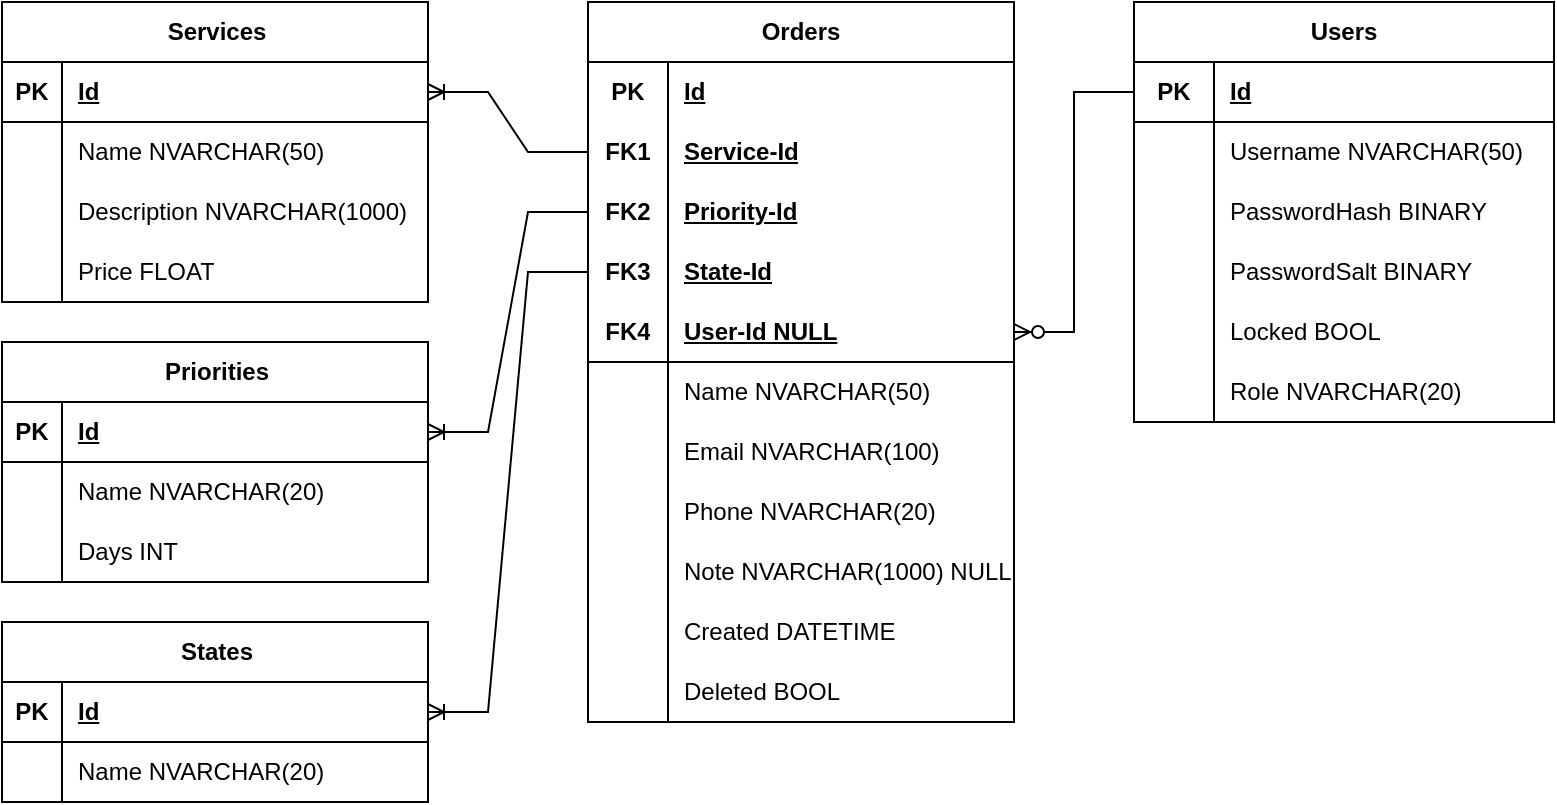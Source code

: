 <mxfile version="22.1.1" type="device">
  <diagram name="Seite-1" id="TbXML1dqZg5pJQoN-T20">
    <mxGraphModel dx="1034" dy="737" grid="1" gridSize="10" guides="1" tooltips="1" connect="1" arrows="1" fold="1" page="1" pageScale="1" pageWidth="827" pageHeight="1169" math="0" shadow="0">
      <root>
        <mxCell id="0" />
        <mxCell id="1" parent="0" />
        <mxCell id="iOzR3t7tupFfF168-yW1-1" value="Services" style="shape=table;startSize=30;container=1;collapsible=1;childLayout=tableLayout;fixedRows=1;rowLines=0;fontStyle=1;align=center;resizeLast=1;html=1;" parent="1" vertex="1">
          <mxGeometry x="27" y="80" width="213" height="150" as="geometry" />
        </mxCell>
        <mxCell id="iOzR3t7tupFfF168-yW1-2" value="" style="shape=tableRow;horizontal=0;startSize=0;swimlaneHead=0;swimlaneBody=0;fillColor=none;collapsible=0;dropTarget=0;points=[[0,0.5],[1,0.5]];portConstraint=eastwest;top=0;left=0;right=0;bottom=1;" parent="iOzR3t7tupFfF168-yW1-1" vertex="1">
          <mxGeometry y="30" width="213" height="30" as="geometry" />
        </mxCell>
        <mxCell id="iOzR3t7tupFfF168-yW1-3" value="PK" style="shape=partialRectangle;connectable=0;fillColor=none;top=0;left=0;bottom=0;right=0;fontStyle=1;overflow=hidden;whiteSpace=wrap;html=1;" parent="iOzR3t7tupFfF168-yW1-2" vertex="1">
          <mxGeometry width="30" height="30" as="geometry">
            <mxRectangle width="30" height="30" as="alternateBounds" />
          </mxGeometry>
        </mxCell>
        <mxCell id="iOzR3t7tupFfF168-yW1-4" value="Id" style="shape=partialRectangle;connectable=0;fillColor=none;top=0;left=0;bottom=0;right=0;align=left;spacingLeft=6;fontStyle=5;overflow=hidden;whiteSpace=wrap;html=1;" parent="iOzR3t7tupFfF168-yW1-2" vertex="1">
          <mxGeometry x="30" width="183" height="30" as="geometry">
            <mxRectangle width="183" height="30" as="alternateBounds" />
          </mxGeometry>
        </mxCell>
        <mxCell id="iOzR3t7tupFfF168-yW1-5" value="" style="shape=tableRow;horizontal=0;startSize=0;swimlaneHead=0;swimlaneBody=0;fillColor=none;collapsible=0;dropTarget=0;points=[[0,0.5],[1,0.5]];portConstraint=eastwest;top=0;left=0;right=0;bottom=0;" parent="iOzR3t7tupFfF168-yW1-1" vertex="1">
          <mxGeometry y="60" width="213" height="30" as="geometry" />
        </mxCell>
        <mxCell id="iOzR3t7tupFfF168-yW1-6" value="" style="shape=partialRectangle;connectable=0;fillColor=none;top=0;left=0;bottom=0;right=0;editable=1;overflow=hidden;whiteSpace=wrap;html=1;" parent="iOzR3t7tupFfF168-yW1-5" vertex="1">
          <mxGeometry width="30" height="30" as="geometry">
            <mxRectangle width="30" height="30" as="alternateBounds" />
          </mxGeometry>
        </mxCell>
        <mxCell id="iOzR3t7tupFfF168-yW1-7" value="Name NVARCHAR(50)" style="shape=partialRectangle;connectable=0;fillColor=none;top=0;left=0;bottom=0;right=0;align=left;spacingLeft=6;overflow=hidden;whiteSpace=wrap;html=1;" parent="iOzR3t7tupFfF168-yW1-5" vertex="1">
          <mxGeometry x="30" width="183" height="30" as="geometry">
            <mxRectangle width="183" height="30" as="alternateBounds" />
          </mxGeometry>
        </mxCell>
        <mxCell id="iOzR3t7tupFfF168-yW1-8" value="" style="shape=tableRow;horizontal=0;startSize=0;swimlaneHead=0;swimlaneBody=0;fillColor=none;collapsible=0;dropTarget=0;points=[[0,0.5],[1,0.5]];portConstraint=eastwest;top=0;left=0;right=0;bottom=0;" parent="iOzR3t7tupFfF168-yW1-1" vertex="1">
          <mxGeometry y="90" width="213" height="30" as="geometry" />
        </mxCell>
        <mxCell id="iOzR3t7tupFfF168-yW1-9" value="" style="shape=partialRectangle;connectable=0;fillColor=none;top=0;left=0;bottom=0;right=0;editable=1;overflow=hidden;whiteSpace=wrap;html=1;" parent="iOzR3t7tupFfF168-yW1-8" vertex="1">
          <mxGeometry width="30" height="30" as="geometry">
            <mxRectangle width="30" height="30" as="alternateBounds" />
          </mxGeometry>
        </mxCell>
        <mxCell id="iOzR3t7tupFfF168-yW1-10" value="Description NVARCHAR(1000)" style="shape=partialRectangle;connectable=0;fillColor=none;top=0;left=0;bottom=0;right=0;align=left;spacingLeft=6;overflow=hidden;whiteSpace=wrap;html=1;" parent="iOzR3t7tupFfF168-yW1-8" vertex="1">
          <mxGeometry x="30" width="183" height="30" as="geometry">
            <mxRectangle width="183" height="30" as="alternateBounds" />
          </mxGeometry>
        </mxCell>
        <mxCell id="iOzR3t7tupFfF168-yW1-11" value="" style="shape=tableRow;horizontal=0;startSize=0;swimlaneHead=0;swimlaneBody=0;fillColor=none;collapsible=0;dropTarget=0;points=[[0,0.5],[1,0.5]];portConstraint=eastwest;top=0;left=0;right=0;bottom=0;" parent="iOzR3t7tupFfF168-yW1-1" vertex="1">
          <mxGeometry y="120" width="213" height="30" as="geometry" />
        </mxCell>
        <mxCell id="iOzR3t7tupFfF168-yW1-12" value="" style="shape=partialRectangle;connectable=0;fillColor=none;top=0;left=0;bottom=0;right=0;editable=1;overflow=hidden;whiteSpace=wrap;html=1;" parent="iOzR3t7tupFfF168-yW1-11" vertex="1">
          <mxGeometry width="30" height="30" as="geometry">
            <mxRectangle width="30" height="30" as="alternateBounds" />
          </mxGeometry>
        </mxCell>
        <mxCell id="iOzR3t7tupFfF168-yW1-13" value="Price FLOAT" style="shape=partialRectangle;connectable=0;fillColor=none;top=0;left=0;bottom=0;right=0;align=left;spacingLeft=6;overflow=hidden;whiteSpace=wrap;html=1;" parent="iOzR3t7tupFfF168-yW1-11" vertex="1">
          <mxGeometry x="30" width="183" height="30" as="geometry">
            <mxRectangle width="183" height="30" as="alternateBounds" />
          </mxGeometry>
        </mxCell>
        <mxCell id="iOzR3t7tupFfF168-yW1-17" value="Users" style="shape=table;startSize=30;container=1;collapsible=1;childLayout=tableLayout;fixedRows=1;rowLines=0;fontStyle=1;align=center;resizeLast=1;html=1;whiteSpace=wrap;" parent="1" vertex="1">
          <mxGeometry x="593" y="80" width="210" height="210" as="geometry" />
        </mxCell>
        <mxCell id="iOzR3t7tupFfF168-yW1-18" value="" style="shape=tableRow;horizontal=0;startSize=0;swimlaneHead=0;swimlaneBody=0;fillColor=none;collapsible=0;dropTarget=0;points=[[0,0.5],[1,0.5]];portConstraint=eastwest;top=0;left=0;right=0;bottom=1;html=1;" parent="iOzR3t7tupFfF168-yW1-17" vertex="1">
          <mxGeometry y="30" width="210" height="30" as="geometry" />
        </mxCell>
        <mxCell id="iOzR3t7tupFfF168-yW1-19" value="PK" style="shape=partialRectangle;connectable=0;fillColor=none;top=0;left=0;bottom=0;right=0;fontStyle=1;overflow=hidden;html=1;whiteSpace=wrap;" parent="iOzR3t7tupFfF168-yW1-18" vertex="1">
          <mxGeometry width="40" height="30" as="geometry">
            <mxRectangle width="40" height="30" as="alternateBounds" />
          </mxGeometry>
        </mxCell>
        <mxCell id="iOzR3t7tupFfF168-yW1-20" value="Id" style="shape=partialRectangle;connectable=0;fillColor=none;top=0;left=0;bottom=0;right=0;align=left;spacingLeft=6;fontStyle=5;overflow=hidden;html=1;whiteSpace=wrap;" parent="iOzR3t7tupFfF168-yW1-18" vertex="1">
          <mxGeometry x="40" width="170" height="30" as="geometry">
            <mxRectangle width="170" height="30" as="alternateBounds" />
          </mxGeometry>
        </mxCell>
        <mxCell id="iOzR3t7tupFfF168-yW1-24" value="" style="shape=tableRow;horizontal=0;startSize=0;swimlaneHead=0;swimlaneBody=0;fillColor=none;collapsible=0;dropTarget=0;points=[[0,0.5],[1,0.5]];portConstraint=eastwest;top=0;left=0;right=0;bottom=0;html=1;" parent="iOzR3t7tupFfF168-yW1-17" vertex="1">
          <mxGeometry y="60" width="210" height="30" as="geometry" />
        </mxCell>
        <mxCell id="iOzR3t7tupFfF168-yW1-25" value="" style="shape=partialRectangle;connectable=0;fillColor=none;top=0;left=0;bottom=0;right=0;editable=1;overflow=hidden;html=1;whiteSpace=wrap;" parent="iOzR3t7tupFfF168-yW1-24" vertex="1">
          <mxGeometry width="40" height="30" as="geometry">
            <mxRectangle width="40" height="30" as="alternateBounds" />
          </mxGeometry>
        </mxCell>
        <mxCell id="iOzR3t7tupFfF168-yW1-26" value="Username NVARCHAR(50)" style="shape=partialRectangle;connectable=0;fillColor=none;top=0;left=0;bottom=0;right=0;align=left;spacingLeft=6;overflow=hidden;html=1;whiteSpace=wrap;" parent="iOzR3t7tupFfF168-yW1-24" vertex="1">
          <mxGeometry x="40" width="170" height="30" as="geometry">
            <mxRectangle width="170" height="30" as="alternateBounds" />
          </mxGeometry>
        </mxCell>
        <mxCell id="iOzR3t7tupFfF168-yW1-27" value="" style="shape=tableRow;horizontal=0;startSize=0;swimlaneHead=0;swimlaneBody=0;fillColor=none;collapsible=0;dropTarget=0;points=[[0,0.5],[1,0.5]];portConstraint=eastwest;top=0;left=0;right=0;bottom=0;html=1;" parent="iOzR3t7tupFfF168-yW1-17" vertex="1">
          <mxGeometry y="90" width="210" height="30" as="geometry" />
        </mxCell>
        <mxCell id="iOzR3t7tupFfF168-yW1-28" value="" style="shape=partialRectangle;connectable=0;fillColor=none;top=0;left=0;bottom=0;right=0;editable=1;overflow=hidden;html=1;whiteSpace=wrap;" parent="iOzR3t7tupFfF168-yW1-27" vertex="1">
          <mxGeometry width="40" height="30" as="geometry">
            <mxRectangle width="40" height="30" as="alternateBounds" />
          </mxGeometry>
        </mxCell>
        <mxCell id="iOzR3t7tupFfF168-yW1-29" value="PasswordHash BINARY" style="shape=partialRectangle;connectable=0;fillColor=none;top=0;left=0;bottom=0;right=0;align=left;spacingLeft=6;overflow=hidden;html=1;whiteSpace=wrap;" parent="iOzR3t7tupFfF168-yW1-27" vertex="1">
          <mxGeometry x="40" width="170" height="30" as="geometry">
            <mxRectangle width="170" height="30" as="alternateBounds" />
          </mxGeometry>
        </mxCell>
        <mxCell id="iOzR3t7tupFfF168-yW1-42" value="" style="shape=tableRow;horizontal=0;startSize=0;swimlaneHead=0;swimlaneBody=0;fillColor=none;collapsible=0;dropTarget=0;points=[[0,0.5],[1,0.5]];portConstraint=eastwest;top=0;left=0;right=0;bottom=0;html=1;" parent="iOzR3t7tupFfF168-yW1-17" vertex="1">
          <mxGeometry y="120" width="210" height="30" as="geometry" />
        </mxCell>
        <mxCell id="iOzR3t7tupFfF168-yW1-43" value="" style="shape=partialRectangle;connectable=0;fillColor=none;top=0;left=0;bottom=0;right=0;editable=1;overflow=hidden;html=1;whiteSpace=wrap;" parent="iOzR3t7tupFfF168-yW1-42" vertex="1">
          <mxGeometry width="40" height="30" as="geometry">
            <mxRectangle width="40" height="30" as="alternateBounds" />
          </mxGeometry>
        </mxCell>
        <mxCell id="iOzR3t7tupFfF168-yW1-44" value="PasswordSalt BINARY" style="shape=partialRectangle;connectable=0;fillColor=none;top=0;left=0;bottom=0;right=0;align=left;spacingLeft=6;overflow=hidden;html=1;whiteSpace=wrap;" parent="iOzR3t7tupFfF168-yW1-42" vertex="1">
          <mxGeometry x="40" width="170" height="30" as="geometry">
            <mxRectangle width="170" height="30" as="alternateBounds" />
          </mxGeometry>
        </mxCell>
        <mxCell id="ZA9vNMcKTcnikWTQaDSu-4" value="" style="shape=tableRow;horizontal=0;startSize=0;swimlaneHead=0;swimlaneBody=0;fillColor=none;collapsible=0;dropTarget=0;points=[[0,0.5],[1,0.5]];portConstraint=eastwest;top=0;left=0;right=0;bottom=0;html=1;" vertex="1" parent="iOzR3t7tupFfF168-yW1-17">
          <mxGeometry y="150" width="210" height="30" as="geometry" />
        </mxCell>
        <mxCell id="ZA9vNMcKTcnikWTQaDSu-5" value="" style="shape=partialRectangle;connectable=0;fillColor=none;top=0;left=0;bottom=0;right=0;editable=1;overflow=hidden;html=1;whiteSpace=wrap;" vertex="1" parent="ZA9vNMcKTcnikWTQaDSu-4">
          <mxGeometry width="40" height="30" as="geometry">
            <mxRectangle width="40" height="30" as="alternateBounds" />
          </mxGeometry>
        </mxCell>
        <mxCell id="ZA9vNMcKTcnikWTQaDSu-6" value="Locked BOOL" style="shape=partialRectangle;connectable=0;fillColor=none;top=0;left=0;bottom=0;right=0;align=left;spacingLeft=6;overflow=hidden;html=1;whiteSpace=wrap;" vertex="1" parent="ZA9vNMcKTcnikWTQaDSu-4">
          <mxGeometry x="40" width="170" height="30" as="geometry">
            <mxRectangle width="170" height="30" as="alternateBounds" />
          </mxGeometry>
        </mxCell>
        <mxCell id="ZA9vNMcKTcnikWTQaDSu-7" value="" style="shape=tableRow;horizontal=0;startSize=0;swimlaneHead=0;swimlaneBody=0;fillColor=none;collapsible=0;dropTarget=0;points=[[0,0.5],[1,0.5]];portConstraint=eastwest;top=0;left=0;right=0;bottom=0;html=1;" vertex="1" parent="iOzR3t7tupFfF168-yW1-17">
          <mxGeometry y="180" width="210" height="30" as="geometry" />
        </mxCell>
        <mxCell id="ZA9vNMcKTcnikWTQaDSu-8" value="" style="shape=partialRectangle;connectable=0;fillColor=none;top=0;left=0;bottom=0;right=0;editable=1;overflow=hidden;html=1;whiteSpace=wrap;" vertex="1" parent="ZA9vNMcKTcnikWTQaDSu-7">
          <mxGeometry width="40" height="30" as="geometry">
            <mxRectangle width="40" height="30" as="alternateBounds" />
          </mxGeometry>
        </mxCell>
        <mxCell id="ZA9vNMcKTcnikWTQaDSu-9" value="Role NVARCHAR(20)" style="shape=partialRectangle;connectable=0;fillColor=none;top=0;left=0;bottom=0;right=0;align=left;spacingLeft=6;overflow=hidden;html=1;whiteSpace=wrap;" vertex="1" parent="ZA9vNMcKTcnikWTQaDSu-7">
          <mxGeometry x="40" width="170" height="30" as="geometry">
            <mxRectangle width="170" height="30" as="alternateBounds" />
          </mxGeometry>
        </mxCell>
        <mxCell id="iOzR3t7tupFfF168-yW1-45" value="Orders" style="shape=table;startSize=30;container=1;collapsible=1;childLayout=tableLayout;fixedRows=1;rowLines=0;fontStyle=1;align=center;resizeLast=1;html=1;whiteSpace=wrap;" parent="1" vertex="1">
          <mxGeometry x="320" y="80" width="213" height="360" as="geometry" />
        </mxCell>
        <mxCell id="iOzR3t7tupFfF168-yW1-46" value="" style="shape=tableRow;horizontal=0;startSize=0;swimlaneHead=0;swimlaneBody=0;fillColor=none;collapsible=0;dropTarget=0;points=[[0,0.5],[1,0.5]];portConstraint=eastwest;top=0;left=0;right=0;bottom=0;html=1;" parent="iOzR3t7tupFfF168-yW1-45" vertex="1">
          <mxGeometry y="30" width="213" height="30" as="geometry" />
        </mxCell>
        <mxCell id="iOzR3t7tupFfF168-yW1-47" value="PK" style="shape=partialRectangle;connectable=0;fillColor=none;top=0;left=0;bottom=0;right=0;fontStyle=1;overflow=hidden;html=1;whiteSpace=wrap;" parent="iOzR3t7tupFfF168-yW1-46" vertex="1">
          <mxGeometry width="40" height="30" as="geometry">
            <mxRectangle width="40" height="30" as="alternateBounds" />
          </mxGeometry>
        </mxCell>
        <mxCell id="iOzR3t7tupFfF168-yW1-48" value="Id" style="shape=partialRectangle;connectable=0;fillColor=none;top=0;left=0;bottom=0;right=0;align=left;spacingLeft=6;fontStyle=5;overflow=hidden;html=1;whiteSpace=wrap;" parent="iOzR3t7tupFfF168-yW1-46" vertex="1">
          <mxGeometry x="40" width="173" height="30" as="geometry">
            <mxRectangle width="173" height="30" as="alternateBounds" />
          </mxGeometry>
        </mxCell>
        <mxCell id="iOzR3t7tupFfF168-yW1-49" value="" style="shape=tableRow;horizontal=0;startSize=0;swimlaneHead=0;swimlaneBody=0;fillColor=none;collapsible=0;dropTarget=0;points=[[0,0.5],[1,0.5]];portConstraint=eastwest;top=0;left=0;right=0;bottom=0;html=1;strokeColor=inherit;swimlaneLine=1;" parent="iOzR3t7tupFfF168-yW1-45" vertex="1">
          <mxGeometry y="60" width="213" height="30" as="geometry" />
        </mxCell>
        <mxCell id="iOzR3t7tupFfF168-yW1-50" value="FK1" style="shape=partialRectangle;connectable=0;fillColor=none;top=0;left=0;bottom=0;right=0;fontStyle=1;overflow=hidden;html=1;whiteSpace=wrap;" parent="iOzR3t7tupFfF168-yW1-49" vertex="1">
          <mxGeometry width="40" height="30" as="geometry">
            <mxRectangle width="40" height="30" as="alternateBounds" />
          </mxGeometry>
        </mxCell>
        <mxCell id="iOzR3t7tupFfF168-yW1-51" value="Service-Id" style="shape=partialRectangle;connectable=0;fillColor=none;top=0;left=0;bottom=0;right=0;align=left;spacingLeft=6;fontStyle=5;overflow=hidden;html=1;whiteSpace=wrap;strokeColor=inherit;" parent="iOzR3t7tupFfF168-yW1-49" vertex="1">
          <mxGeometry x="40" width="173" height="30" as="geometry">
            <mxRectangle width="173" height="30" as="alternateBounds" />
          </mxGeometry>
        </mxCell>
        <mxCell id="iOzR3t7tupFfF168-yW1-95" value="" style="shape=tableRow;horizontal=0;startSize=0;swimlaneHead=0;swimlaneBody=0;fillColor=none;collapsible=0;dropTarget=0;points=[[0,0.5],[1,0.5]];portConstraint=eastwest;top=0;left=0;right=0;bottom=0;html=1;strokeColor=inherit;swimlaneLine=1;" parent="iOzR3t7tupFfF168-yW1-45" vertex="1">
          <mxGeometry y="90" width="213" height="30" as="geometry" />
        </mxCell>
        <mxCell id="iOzR3t7tupFfF168-yW1-96" value="FK2" style="shape=partialRectangle;connectable=0;fillColor=none;top=0;left=0;bottom=0;right=0;fontStyle=1;overflow=hidden;html=1;whiteSpace=wrap;" parent="iOzR3t7tupFfF168-yW1-95" vertex="1">
          <mxGeometry width="40" height="30" as="geometry">
            <mxRectangle width="40" height="30" as="alternateBounds" />
          </mxGeometry>
        </mxCell>
        <mxCell id="iOzR3t7tupFfF168-yW1-97" value="Priority-Id" style="shape=partialRectangle;connectable=0;fillColor=none;top=0;left=0;bottom=0;right=0;align=left;spacingLeft=6;fontStyle=5;overflow=hidden;html=1;whiteSpace=wrap;strokeColor=inherit;" parent="iOzR3t7tupFfF168-yW1-95" vertex="1">
          <mxGeometry x="40" width="173" height="30" as="geometry">
            <mxRectangle width="173" height="30" as="alternateBounds" />
          </mxGeometry>
        </mxCell>
        <mxCell id="iOzR3t7tupFfF168-yW1-136" value="" style="shape=tableRow;horizontal=0;startSize=0;swimlaneHead=0;swimlaneBody=0;fillColor=none;collapsible=0;dropTarget=0;points=[[0,0.5],[1,0.5]];portConstraint=eastwest;top=0;left=0;right=0;bottom=0;html=1;strokeColor=inherit;swimlaneLine=1;" parent="iOzR3t7tupFfF168-yW1-45" vertex="1">
          <mxGeometry y="120" width="213" height="30" as="geometry" />
        </mxCell>
        <mxCell id="iOzR3t7tupFfF168-yW1-137" value="FK3" style="shape=partialRectangle;connectable=0;fillColor=none;top=0;left=0;bottom=0;right=0;fontStyle=1;overflow=hidden;html=1;whiteSpace=wrap;" parent="iOzR3t7tupFfF168-yW1-136" vertex="1">
          <mxGeometry width="40" height="30" as="geometry">
            <mxRectangle width="40" height="30" as="alternateBounds" />
          </mxGeometry>
        </mxCell>
        <mxCell id="iOzR3t7tupFfF168-yW1-138" value="State-Id" style="shape=partialRectangle;connectable=0;fillColor=none;top=0;left=0;bottom=0;right=0;align=left;spacingLeft=6;fontStyle=5;overflow=hidden;html=1;whiteSpace=wrap;strokeColor=inherit;" parent="iOzR3t7tupFfF168-yW1-136" vertex="1">
          <mxGeometry x="40" width="173" height="30" as="geometry">
            <mxRectangle width="173" height="30" as="alternateBounds" />
          </mxGeometry>
        </mxCell>
        <mxCell id="iOzR3t7tupFfF168-yW1-58" value="" style="shape=tableRow;horizontal=0;startSize=0;swimlaneHead=0;swimlaneBody=0;fillColor=none;collapsible=0;dropTarget=0;points=[[0,0.5],[1,0.5]];portConstraint=eastwest;top=0;left=0;right=0;bottom=1;html=1;" parent="iOzR3t7tupFfF168-yW1-45" vertex="1">
          <mxGeometry y="150" width="213" height="30" as="geometry" />
        </mxCell>
        <mxCell id="iOzR3t7tupFfF168-yW1-59" value="FK4" style="shape=partialRectangle;connectable=0;fillColor=none;top=0;left=0;bottom=0;right=0;fontStyle=1;overflow=hidden;html=1;whiteSpace=wrap;" parent="iOzR3t7tupFfF168-yW1-58" vertex="1">
          <mxGeometry width="40" height="30" as="geometry">
            <mxRectangle width="40" height="30" as="alternateBounds" />
          </mxGeometry>
        </mxCell>
        <mxCell id="iOzR3t7tupFfF168-yW1-60" value="User-Id NULL" style="shape=partialRectangle;connectable=0;fillColor=none;top=0;left=0;bottom=0;right=0;align=left;spacingLeft=6;fontStyle=5;overflow=hidden;html=1;whiteSpace=wrap;" parent="iOzR3t7tupFfF168-yW1-58" vertex="1">
          <mxGeometry x="40" width="173" height="30" as="geometry">
            <mxRectangle width="173" height="30" as="alternateBounds" />
          </mxGeometry>
        </mxCell>
        <mxCell id="iOzR3t7tupFfF168-yW1-52" value="" style="shape=tableRow;horizontal=0;startSize=0;swimlaneHead=0;swimlaneBody=0;fillColor=none;collapsible=0;dropTarget=0;points=[[0,0.5],[1,0.5]];portConstraint=eastwest;top=0;left=0;right=0;bottom=0;html=1;" parent="iOzR3t7tupFfF168-yW1-45" vertex="1">
          <mxGeometry y="180" width="213" height="30" as="geometry" />
        </mxCell>
        <mxCell id="iOzR3t7tupFfF168-yW1-53" value="" style="shape=partialRectangle;connectable=0;fillColor=none;top=0;left=0;bottom=0;right=0;editable=1;overflow=hidden;html=1;whiteSpace=wrap;" parent="iOzR3t7tupFfF168-yW1-52" vertex="1">
          <mxGeometry width="40" height="30" as="geometry">
            <mxRectangle width="40" height="30" as="alternateBounds" />
          </mxGeometry>
        </mxCell>
        <mxCell id="iOzR3t7tupFfF168-yW1-54" value="Name NVARCHAR(50)" style="shape=partialRectangle;connectable=0;fillColor=none;top=0;left=0;bottom=0;right=0;align=left;spacingLeft=6;overflow=hidden;html=1;whiteSpace=wrap;" parent="iOzR3t7tupFfF168-yW1-52" vertex="1">
          <mxGeometry x="40" width="173" height="30" as="geometry">
            <mxRectangle width="173" height="30" as="alternateBounds" />
          </mxGeometry>
        </mxCell>
        <mxCell id="iOzR3t7tupFfF168-yW1-55" value="" style="shape=tableRow;horizontal=0;startSize=0;swimlaneHead=0;swimlaneBody=0;fillColor=none;collapsible=0;dropTarget=0;points=[[0,0.5],[1,0.5]];portConstraint=eastwest;top=0;left=0;right=0;bottom=0;html=1;" parent="iOzR3t7tupFfF168-yW1-45" vertex="1">
          <mxGeometry y="210" width="213" height="30" as="geometry" />
        </mxCell>
        <mxCell id="iOzR3t7tupFfF168-yW1-56" value="" style="shape=partialRectangle;connectable=0;fillColor=none;top=0;left=0;bottom=0;right=0;editable=1;overflow=hidden;html=1;whiteSpace=wrap;" parent="iOzR3t7tupFfF168-yW1-55" vertex="1">
          <mxGeometry width="40" height="30" as="geometry">
            <mxRectangle width="40" height="30" as="alternateBounds" />
          </mxGeometry>
        </mxCell>
        <mxCell id="iOzR3t7tupFfF168-yW1-57" value="Email NVARCHAR(100)" style="shape=partialRectangle;connectable=0;fillColor=none;top=0;left=0;bottom=0;right=0;align=left;spacingLeft=6;overflow=hidden;html=1;whiteSpace=wrap;" parent="iOzR3t7tupFfF168-yW1-55" vertex="1">
          <mxGeometry x="40" width="173" height="30" as="geometry">
            <mxRectangle width="173" height="30" as="alternateBounds" />
          </mxGeometry>
        </mxCell>
        <mxCell id="iOzR3t7tupFfF168-yW1-61" value="" style="shape=tableRow;horizontal=0;startSize=0;swimlaneHead=0;swimlaneBody=0;fillColor=none;collapsible=0;dropTarget=0;points=[[0,0.5],[1,0.5]];portConstraint=eastwest;top=0;left=0;right=0;bottom=0;html=1;" parent="iOzR3t7tupFfF168-yW1-45" vertex="1">
          <mxGeometry y="240" width="213" height="30" as="geometry" />
        </mxCell>
        <mxCell id="iOzR3t7tupFfF168-yW1-62" value="" style="shape=partialRectangle;connectable=0;fillColor=none;top=0;left=0;bottom=0;right=0;editable=1;overflow=hidden;html=1;whiteSpace=wrap;" parent="iOzR3t7tupFfF168-yW1-61" vertex="1">
          <mxGeometry width="40" height="30" as="geometry">
            <mxRectangle width="40" height="30" as="alternateBounds" />
          </mxGeometry>
        </mxCell>
        <mxCell id="iOzR3t7tupFfF168-yW1-63" value="Phone NVARCHAR(20)" style="shape=partialRectangle;connectable=0;fillColor=none;top=0;left=0;bottom=0;right=0;align=left;spacingLeft=6;overflow=hidden;html=1;whiteSpace=wrap;" parent="iOzR3t7tupFfF168-yW1-61" vertex="1">
          <mxGeometry x="40" width="173" height="30" as="geometry">
            <mxRectangle width="173" height="30" as="alternateBounds" />
          </mxGeometry>
        </mxCell>
        <mxCell id="iOzR3t7tupFfF168-yW1-67" value="" style="shape=tableRow;horizontal=0;startSize=0;swimlaneHead=0;swimlaneBody=0;fillColor=none;collapsible=0;dropTarget=0;points=[[0,0.5],[1,0.5]];portConstraint=eastwest;top=0;left=0;right=0;bottom=0;html=1;" parent="iOzR3t7tupFfF168-yW1-45" vertex="1">
          <mxGeometry y="270" width="213" height="30" as="geometry" />
        </mxCell>
        <mxCell id="iOzR3t7tupFfF168-yW1-68" value="" style="shape=partialRectangle;connectable=0;fillColor=none;top=0;left=0;bottom=0;right=0;editable=1;overflow=hidden;html=1;whiteSpace=wrap;" parent="iOzR3t7tupFfF168-yW1-67" vertex="1">
          <mxGeometry width="40" height="30" as="geometry">
            <mxRectangle width="40" height="30" as="alternateBounds" />
          </mxGeometry>
        </mxCell>
        <mxCell id="iOzR3t7tupFfF168-yW1-69" value="Note NVARCHAR(1000)&amp;nbsp;NULL" style="shape=partialRectangle;connectable=0;fillColor=none;top=0;left=0;bottom=0;right=0;align=left;spacingLeft=6;overflow=hidden;html=1;whiteSpace=wrap;" parent="iOzR3t7tupFfF168-yW1-67" vertex="1">
          <mxGeometry x="40" width="173" height="30" as="geometry">
            <mxRectangle width="173" height="30" as="alternateBounds" />
          </mxGeometry>
        </mxCell>
        <mxCell id="iOzR3t7tupFfF168-yW1-76" value="" style="shape=tableRow;horizontal=0;startSize=0;swimlaneHead=0;swimlaneBody=0;fillColor=none;collapsible=0;dropTarget=0;points=[[0,0.5],[1,0.5]];portConstraint=eastwest;top=0;left=0;right=0;bottom=0;html=1;" parent="iOzR3t7tupFfF168-yW1-45" vertex="1">
          <mxGeometry y="300" width="213" height="30" as="geometry" />
        </mxCell>
        <mxCell id="iOzR3t7tupFfF168-yW1-77" value="" style="shape=partialRectangle;connectable=0;fillColor=none;top=0;left=0;bottom=0;right=0;editable=1;overflow=hidden;html=1;whiteSpace=wrap;" parent="iOzR3t7tupFfF168-yW1-76" vertex="1">
          <mxGeometry width="40" height="30" as="geometry">
            <mxRectangle width="40" height="30" as="alternateBounds" />
          </mxGeometry>
        </mxCell>
        <mxCell id="iOzR3t7tupFfF168-yW1-78" value="Created DATETIME" style="shape=partialRectangle;connectable=0;fillColor=none;top=0;left=0;bottom=0;right=0;align=left;spacingLeft=6;overflow=hidden;html=1;whiteSpace=wrap;" parent="iOzR3t7tupFfF168-yW1-76" vertex="1">
          <mxGeometry x="40" width="173" height="30" as="geometry">
            <mxRectangle width="173" height="30" as="alternateBounds" />
          </mxGeometry>
        </mxCell>
        <mxCell id="ZA9vNMcKTcnikWTQaDSu-1" value="" style="shape=tableRow;horizontal=0;startSize=0;swimlaneHead=0;swimlaneBody=0;fillColor=none;collapsible=0;dropTarget=0;points=[[0,0.5],[1,0.5]];portConstraint=eastwest;top=0;left=0;right=0;bottom=0;html=1;" vertex="1" parent="iOzR3t7tupFfF168-yW1-45">
          <mxGeometry y="330" width="213" height="30" as="geometry" />
        </mxCell>
        <mxCell id="ZA9vNMcKTcnikWTQaDSu-2" value="" style="shape=partialRectangle;connectable=0;fillColor=none;top=0;left=0;bottom=0;right=0;editable=1;overflow=hidden;html=1;whiteSpace=wrap;" vertex="1" parent="ZA9vNMcKTcnikWTQaDSu-1">
          <mxGeometry width="40" height="30" as="geometry">
            <mxRectangle width="40" height="30" as="alternateBounds" />
          </mxGeometry>
        </mxCell>
        <mxCell id="ZA9vNMcKTcnikWTQaDSu-3" value="Deleted BOOL" style="shape=partialRectangle;connectable=0;fillColor=none;top=0;left=0;bottom=0;right=0;align=left;spacingLeft=6;overflow=hidden;html=1;whiteSpace=wrap;" vertex="1" parent="ZA9vNMcKTcnikWTQaDSu-1">
          <mxGeometry x="40" width="173" height="30" as="geometry">
            <mxRectangle width="173" height="30" as="alternateBounds" />
          </mxGeometry>
        </mxCell>
        <mxCell id="iOzR3t7tupFfF168-yW1-82" value="Priorities" style="shape=table;startSize=30;container=1;collapsible=1;childLayout=tableLayout;fixedRows=1;rowLines=0;fontStyle=1;align=center;resizeLast=1;html=1;" parent="1" vertex="1">
          <mxGeometry x="27" y="250" width="213" height="120" as="geometry" />
        </mxCell>
        <mxCell id="iOzR3t7tupFfF168-yW1-83" value="" style="shape=tableRow;horizontal=0;startSize=0;swimlaneHead=0;swimlaneBody=0;fillColor=none;collapsible=0;dropTarget=0;points=[[0,0.5],[1,0.5]];portConstraint=eastwest;top=0;left=0;right=0;bottom=1;" parent="iOzR3t7tupFfF168-yW1-82" vertex="1">
          <mxGeometry y="30" width="213" height="30" as="geometry" />
        </mxCell>
        <mxCell id="iOzR3t7tupFfF168-yW1-84" value="PK" style="shape=partialRectangle;connectable=0;fillColor=none;top=0;left=0;bottom=0;right=0;fontStyle=1;overflow=hidden;whiteSpace=wrap;html=1;" parent="iOzR3t7tupFfF168-yW1-83" vertex="1">
          <mxGeometry width="30" height="30" as="geometry">
            <mxRectangle width="30" height="30" as="alternateBounds" />
          </mxGeometry>
        </mxCell>
        <mxCell id="iOzR3t7tupFfF168-yW1-85" value="Id" style="shape=partialRectangle;connectable=0;fillColor=none;top=0;left=0;bottom=0;right=0;align=left;spacingLeft=6;fontStyle=5;overflow=hidden;whiteSpace=wrap;html=1;" parent="iOzR3t7tupFfF168-yW1-83" vertex="1">
          <mxGeometry x="30" width="183" height="30" as="geometry">
            <mxRectangle width="183" height="30" as="alternateBounds" />
          </mxGeometry>
        </mxCell>
        <mxCell id="iOzR3t7tupFfF168-yW1-86" value="" style="shape=tableRow;horizontal=0;startSize=0;swimlaneHead=0;swimlaneBody=0;fillColor=none;collapsible=0;dropTarget=0;points=[[0,0.5],[1,0.5]];portConstraint=eastwest;top=0;left=0;right=0;bottom=0;" parent="iOzR3t7tupFfF168-yW1-82" vertex="1">
          <mxGeometry y="60" width="213" height="30" as="geometry" />
        </mxCell>
        <mxCell id="iOzR3t7tupFfF168-yW1-87" value="" style="shape=partialRectangle;connectable=0;fillColor=none;top=0;left=0;bottom=0;right=0;editable=1;overflow=hidden;whiteSpace=wrap;html=1;" parent="iOzR3t7tupFfF168-yW1-86" vertex="1">
          <mxGeometry width="30" height="30" as="geometry">
            <mxRectangle width="30" height="30" as="alternateBounds" />
          </mxGeometry>
        </mxCell>
        <mxCell id="iOzR3t7tupFfF168-yW1-88" value="Name NVARCHAR(20)" style="shape=partialRectangle;connectable=0;fillColor=none;top=0;left=0;bottom=0;right=0;align=left;spacingLeft=6;overflow=hidden;whiteSpace=wrap;html=1;" parent="iOzR3t7tupFfF168-yW1-86" vertex="1">
          <mxGeometry x="30" width="183" height="30" as="geometry">
            <mxRectangle width="183" height="30" as="alternateBounds" />
          </mxGeometry>
        </mxCell>
        <mxCell id="iOzR3t7tupFfF168-yW1-89" value="" style="shape=tableRow;horizontal=0;startSize=0;swimlaneHead=0;swimlaneBody=0;fillColor=none;collapsible=0;dropTarget=0;points=[[0,0.5],[1,0.5]];portConstraint=eastwest;top=0;left=0;right=0;bottom=0;" parent="iOzR3t7tupFfF168-yW1-82" vertex="1">
          <mxGeometry y="90" width="213" height="30" as="geometry" />
        </mxCell>
        <mxCell id="iOzR3t7tupFfF168-yW1-90" value="" style="shape=partialRectangle;connectable=0;fillColor=none;top=0;left=0;bottom=0;right=0;editable=1;overflow=hidden;whiteSpace=wrap;html=1;" parent="iOzR3t7tupFfF168-yW1-89" vertex="1">
          <mxGeometry width="30" height="30" as="geometry">
            <mxRectangle width="30" height="30" as="alternateBounds" />
          </mxGeometry>
        </mxCell>
        <mxCell id="iOzR3t7tupFfF168-yW1-91" value="Days INT" style="shape=partialRectangle;connectable=0;fillColor=none;top=0;left=0;bottom=0;right=0;align=left;spacingLeft=6;overflow=hidden;whiteSpace=wrap;html=1;" parent="iOzR3t7tupFfF168-yW1-89" vertex="1">
          <mxGeometry x="30" width="183" height="30" as="geometry">
            <mxRectangle width="183" height="30" as="alternateBounds" />
          </mxGeometry>
        </mxCell>
        <mxCell id="iOzR3t7tupFfF168-yW1-98" value="" style="edgeStyle=entityRelationEdgeStyle;fontSize=12;html=1;endArrow=ERzeroToMany;endFill=1;rounded=0;entryX=1;entryY=0.5;entryDx=0;entryDy=0;exitX=0;exitY=0.5;exitDx=0;exitDy=0;" parent="1" source="iOzR3t7tupFfF168-yW1-18" target="iOzR3t7tupFfF168-yW1-58" edge="1">
          <mxGeometry width="100" height="100" relative="1" as="geometry">
            <mxPoint x="593.0" y="155" as="sourcePoint" />
            <mxPoint x="387" y="270" as="targetPoint" />
            <Array as="points">
              <mxPoint x="550" y="200" />
            </Array>
          </mxGeometry>
        </mxCell>
        <mxCell id="iOzR3t7tupFfF168-yW1-100" value="" style="edgeStyle=entityRelationEdgeStyle;fontSize=12;html=1;endArrow=ERoneToMany;rounded=0;exitX=0;exitY=0.5;exitDx=0;exitDy=0;entryX=1;entryY=0.5;entryDx=0;entryDy=0;" parent="1" source="iOzR3t7tupFfF168-yW1-49" target="iOzR3t7tupFfF168-yW1-2" edge="1">
          <mxGeometry width="100" height="100" relative="1" as="geometry">
            <mxPoint x="287" y="230" as="sourcePoint" />
            <mxPoint x="387" y="130" as="targetPoint" />
          </mxGeometry>
        </mxCell>
        <mxCell id="iOzR3t7tupFfF168-yW1-101" value="" style="edgeStyle=entityRelationEdgeStyle;fontSize=12;html=1;endArrow=ERoneToMany;rounded=0;exitX=0;exitY=0.5;exitDx=0;exitDy=0;entryX=1;entryY=0.5;entryDx=0;entryDy=0;" parent="1" source="iOzR3t7tupFfF168-yW1-95" target="iOzR3t7tupFfF168-yW1-83" edge="1">
          <mxGeometry width="100" height="100" relative="1" as="geometry">
            <mxPoint x="351" y="240" as="sourcePoint" />
            <mxPoint x="271" y="210" as="targetPoint" />
          </mxGeometry>
        </mxCell>
        <mxCell id="iOzR3t7tupFfF168-yW1-139" value="States" style="shape=table;startSize=30;container=1;collapsible=1;childLayout=tableLayout;fixedRows=1;rowLines=0;fontStyle=1;align=center;resizeLast=1;html=1;" parent="1" vertex="1">
          <mxGeometry x="27" y="390" width="213" height="90" as="geometry" />
        </mxCell>
        <mxCell id="iOzR3t7tupFfF168-yW1-140" value="" style="shape=tableRow;horizontal=0;startSize=0;swimlaneHead=0;swimlaneBody=0;fillColor=none;collapsible=0;dropTarget=0;points=[[0,0.5],[1,0.5]];portConstraint=eastwest;top=0;left=0;right=0;bottom=1;" parent="iOzR3t7tupFfF168-yW1-139" vertex="1">
          <mxGeometry y="30" width="213" height="30" as="geometry" />
        </mxCell>
        <mxCell id="iOzR3t7tupFfF168-yW1-141" value="PK" style="shape=partialRectangle;connectable=0;fillColor=none;top=0;left=0;bottom=0;right=0;fontStyle=1;overflow=hidden;whiteSpace=wrap;html=1;" parent="iOzR3t7tupFfF168-yW1-140" vertex="1">
          <mxGeometry width="30" height="30" as="geometry">
            <mxRectangle width="30" height="30" as="alternateBounds" />
          </mxGeometry>
        </mxCell>
        <mxCell id="iOzR3t7tupFfF168-yW1-142" value="Id" style="shape=partialRectangle;connectable=0;fillColor=none;top=0;left=0;bottom=0;right=0;align=left;spacingLeft=6;fontStyle=5;overflow=hidden;whiteSpace=wrap;html=1;" parent="iOzR3t7tupFfF168-yW1-140" vertex="1">
          <mxGeometry x="30" width="183" height="30" as="geometry">
            <mxRectangle width="183" height="30" as="alternateBounds" />
          </mxGeometry>
        </mxCell>
        <mxCell id="iOzR3t7tupFfF168-yW1-143" value="" style="shape=tableRow;horizontal=0;startSize=0;swimlaneHead=0;swimlaneBody=0;fillColor=none;collapsible=0;dropTarget=0;points=[[0,0.5],[1,0.5]];portConstraint=eastwest;top=0;left=0;right=0;bottom=0;" parent="iOzR3t7tupFfF168-yW1-139" vertex="1">
          <mxGeometry y="60" width="213" height="30" as="geometry" />
        </mxCell>
        <mxCell id="iOzR3t7tupFfF168-yW1-144" value="" style="shape=partialRectangle;connectable=0;fillColor=none;top=0;left=0;bottom=0;right=0;editable=1;overflow=hidden;whiteSpace=wrap;html=1;" parent="iOzR3t7tupFfF168-yW1-143" vertex="1">
          <mxGeometry width="30" height="30" as="geometry">
            <mxRectangle width="30" height="30" as="alternateBounds" />
          </mxGeometry>
        </mxCell>
        <mxCell id="iOzR3t7tupFfF168-yW1-145" value="Name NVARCHAR(20)" style="shape=partialRectangle;connectable=0;fillColor=none;top=0;left=0;bottom=0;right=0;align=left;spacingLeft=6;overflow=hidden;whiteSpace=wrap;html=1;" parent="iOzR3t7tupFfF168-yW1-143" vertex="1">
          <mxGeometry x="30" width="183" height="30" as="geometry">
            <mxRectangle width="183" height="30" as="alternateBounds" />
          </mxGeometry>
        </mxCell>
        <mxCell id="iOzR3t7tupFfF168-yW1-149" value="" style="edgeStyle=entityRelationEdgeStyle;fontSize=12;html=1;endArrow=ERoneToMany;rounded=0;exitX=0;exitY=0.5;exitDx=0;exitDy=0;entryX=1;entryY=0.5;entryDx=0;entryDy=0;" parent="1" source="iOzR3t7tupFfF168-yW1-136" target="iOzR3t7tupFfF168-yW1-140" edge="1">
          <mxGeometry width="100" height="100" relative="1" as="geometry">
            <mxPoint x="338" y="195" as="sourcePoint" />
            <mxPoint x="257" y="305" as="targetPoint" />
            <Array as="points">
              <mxPoint x="300" y="260" />
              <mxPoint x="337" y="340" />
              <mxPoint x="120" y="320" />
              <mxPoint x="277" y="330" />
              <mxPoint x="267" y="470" />
              <mxPoint x="337" y="350" />
            </Array>
          </mxGeometry>
        </mxCell>
      </root>
    </mxGraphModel>
  </diagram>
</mxfile>
